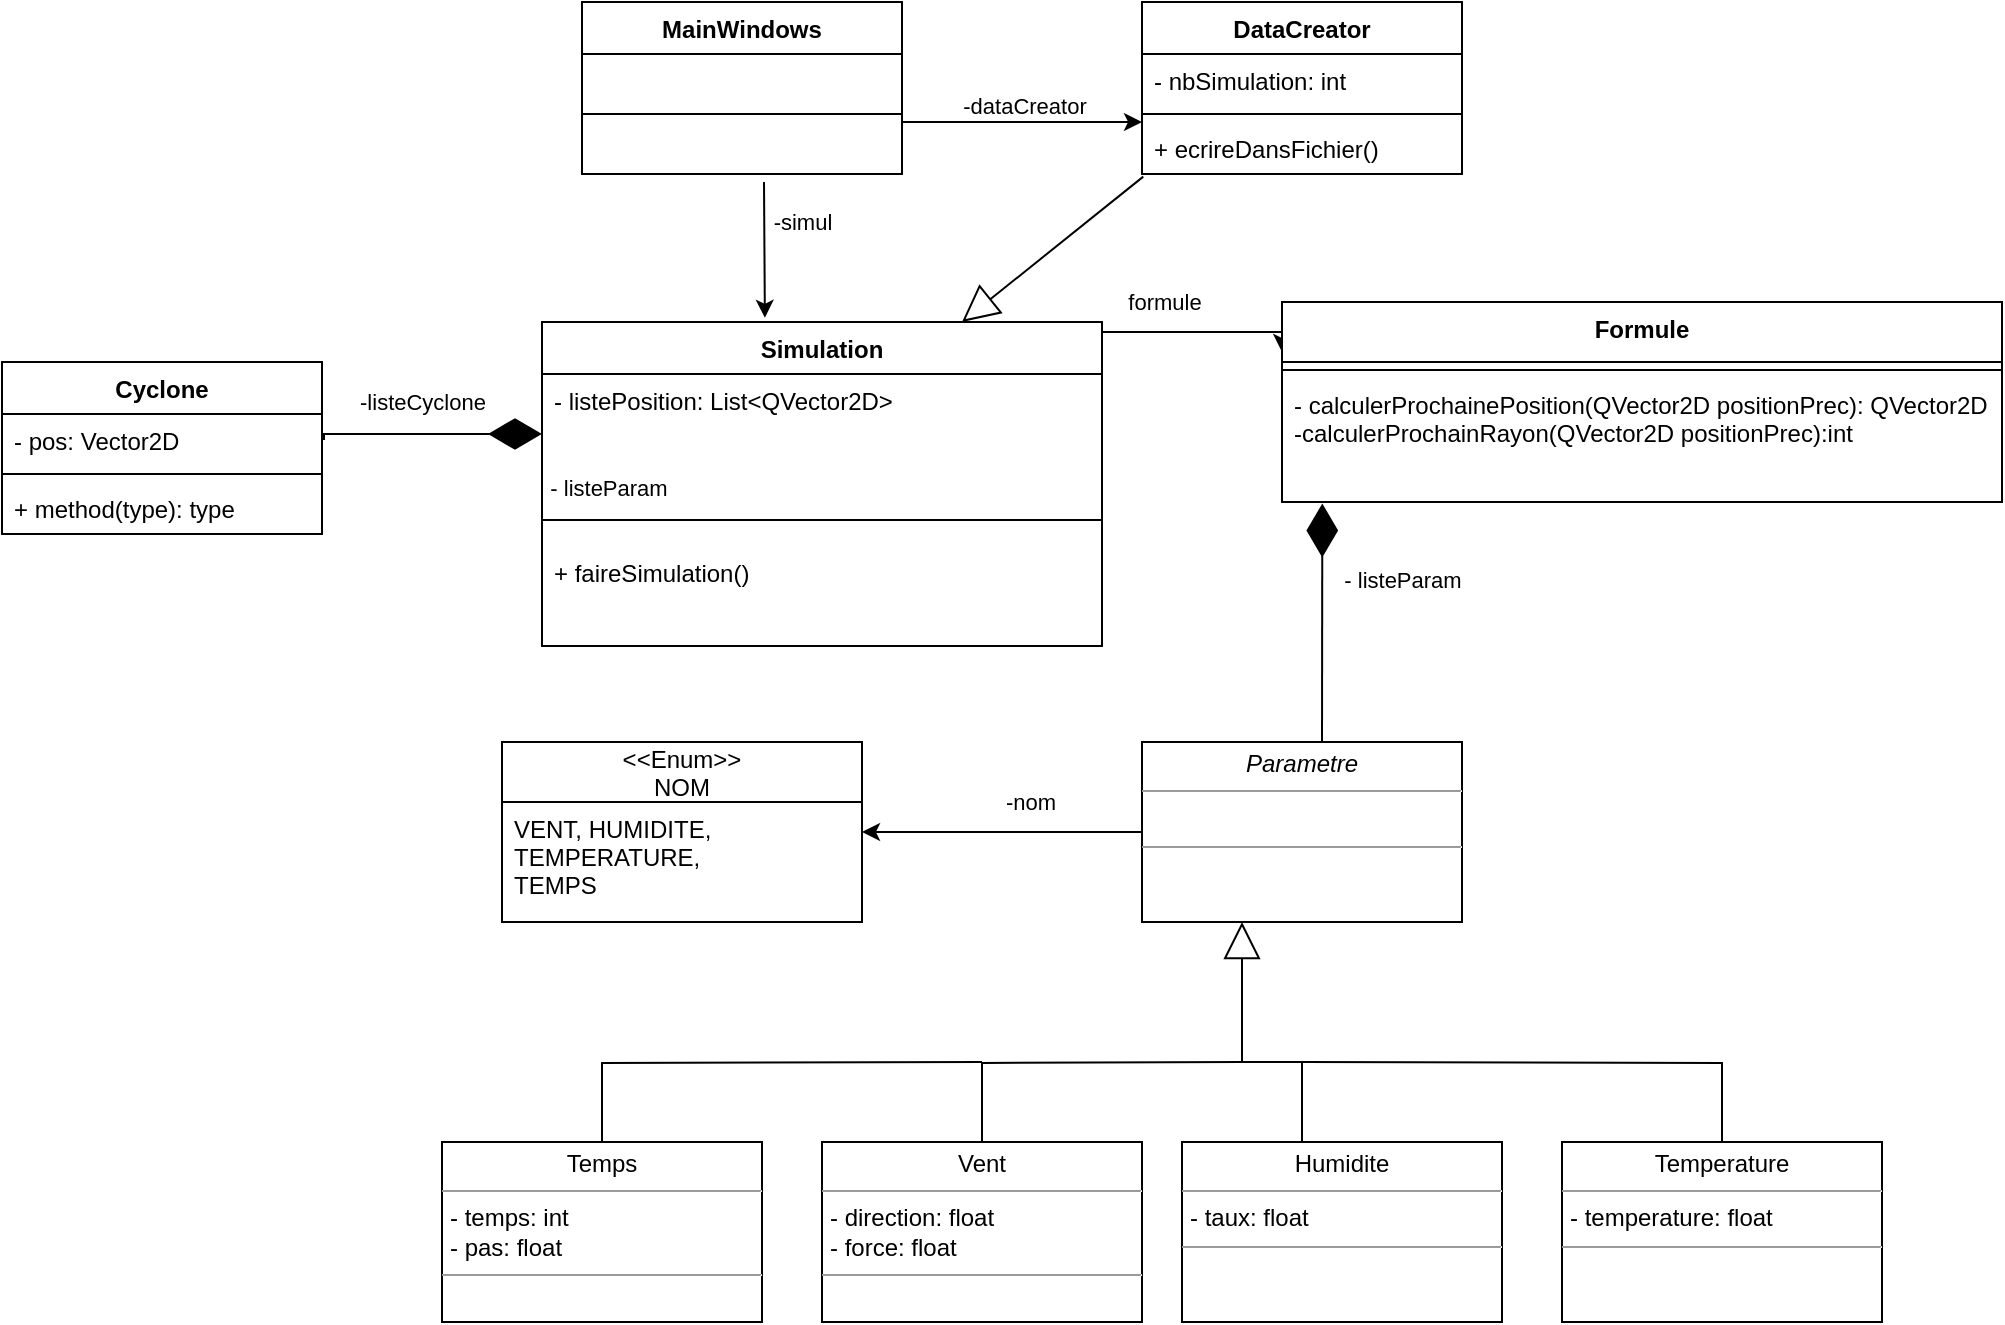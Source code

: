 <mxfile version="20.8.23" type="device"><diagram id="G_7VlnAhNPURTR28QczC" name="Page-1"><mxGraphModel dx="2062" dy="674" grid="1" gridSize="10" guides="1" tooltips="1" connect="1" arrows="1" fold="1" page="1" pageScale="1" pageWidth="827" pageHeight="1169" math="0" shadow="0"><root><mxCell id="0"/><mxCell id="1" parent="0"/><mxCell id="0-CMcTpG4aIMJzxQfGR8-29" style="edgeStyle=orthogonalEdgeStyle;rounded=0;orthogonalLoop=1;jettySize=auto;html=1;exitX=1;exitY=0;exitDx=0;exitDy=0;entryX=0;entryY=0.25;entryDx=0;entryDy=0;" parent="1" source="Si44HjnB7sNMHuU8wMqy-1" target="Si44HjnB7sNMHuU8wMqy-10" edge="1"><mxGeometry relative="1" as="geometry"><Array as="points"><mxPoint x="340" y="175"/></Array></mxGeometry></mxCell><mxCell id="0-CMcTpG4aIMJzxQfGR8-30" value="formule" style="edgeLabel;html=1;align=center;verticalAlign=middle;resizable=0;points=[];" parent="0-CMcTpG4aIMJzxQfGR8-29" vertex="1" connectable="0"><mxGeometry x="-0.366" y="3" relative="1" as="geometry"><mxPoint x="2" y="-12" as="offset"/></mxGeometry></mxCell><mxCell id="Si44HjnB7sNMHuU8wMqy-1" value="Simulation" style="swimlane;fontStyle=1;align=center;verticalAlign=top;childLayout=stackLayout;horizontal=1;startSize=26;horizontalStack=0;resizeParent=1;resizeParentMax=0;resizeLast=0;collapsible=1;marginBottom=0;" parent="1" vertex="1"><mxGeometry x="60" y="170" width="280" height="162" as="geometry"/></mxCell><mxCell id="0-CMcTpG4aIMJzxQfGR8-22" value="- listePosition: List&lt;QVector2D&gt;" style="text;strokeColor=none;fillColor=none;align=left;verticalAlign=top;spacingLeft=4;spacingRight=4;overflow=hidden;rotatable=0;points=[[0,0.5],[1,0.5]];portConstraint=eastwest;" parent="Si44HjnB7sNMHuU8wMqy-1" vertex="1"><mxGeometry y="26" width="280" height="60" as="geometry"/></mxCell><mxCell id="Si44HjnB7sNMHuU8wMqy-3" value="" style="line;strokeWidth=1;fillColor=none;align=left;verticalAlign=middle;spacingTop=-1;spacingLeft=3;spacingRight=3;rotatable=0;labelPosition=right;points=[];portConstraint=eastwest;" parent="Si44HjnB7sNMHuU8wMqy-1" vertex="1"><mxGeometry y="86" width="280" height="26" as="geometry"/></mxCell><mxCell id="Si44HjnB7sNMHuU8wMqy-4" value="+ faireSimulation()" style="text;strokeColor=none;fillColor=none;align=left;verticalAlign=top;spacingLeft=4;spacingRight=4;overflow=hidden;rotatable=0;points=[[0,0.5],[1,0.5]];portConstraint=eastwest;" parent="Si44HjnB7sNMHuU8wMqy-1" vertex="1"><mxGeometry y="112" width="280" height="50" as="geometry"/></mxCell><mxCell id="Si44HjnB7sNMHuU8wMqy-5" value="MainWindows" style="swimlane;fontStyle=1;align=center;verticalAlign=top;childLayout=stackLayout;horizontal=1;startSize=26;horizontalStack=0;resizeParent=1;resizeParentMax=0;resizeLast=0;collapsible=1;marginBottom=0;" parent="1" vertex="1"><mxGeometry x="80" y="10" width="160" height="86" as="geometry"/></mxCell><mxCell id="Si44HjnB7sNMHuU8wMqy-6" value=" " style="text;strokeColor=none;fillColor=none;align=left;verticalAlign=top;spacingLeft=4;spacingRight=4;overflow=hidden;rotatable=0;points=[[0,0.5],[1,0.5]];portConstraint=eastwest;" parent="Si44HjnB7sNMHuU8wMqy-5" vertex="1"><mxGeometry y="26" width="160" height="26" as="geometry"/></mxCell><mxCell id="Si44HjnB7sNMHuU8wMqy-7" value="" style="line;strokeWidth=1;fillColor=none;align=left;verticalAlign=middle;spacingTop=-1;spacingLeft=3;spacingRight=3;rotatable=0;labelPosition=right;points=[];portConstraint=eastwest;" parent="Si44HjnB7sNMHuU8wMqy-5" vertex="1"><mxGeometry y="52" width="160" height="8" as="geometry"/></mxCell><mxCell id="Si44HjnB7sNMHuU8wMqy-8" value=" " style="text;strokeColor=none;fillColor=none;align=left;verticalAlign=top;spacingLeft=4;spacingRight=4;overflow=hidden;rotatable=0;points=[[0,0.5],[1,0.5]];portConstraint=eastwest;" parent="Si44HjnB7sNMHuU8wMqy-5" vertex="1"><mxGeometry y="60" width="160" height="26" as="geometry"/></mxCell><mxCell id="Si44HjnB7sNMHuU8wMqy-10" value="Formule" style="swimlane;fontStyle=1;align=center;verticalAlign=top;childLayout=stackLayout;horizontal=1;startSize=30;horizontalStack=0;resizeParent=1;resizeParentMax=0;resizeLast=0;collapsible=1;marginBottom=0;" parent="1" vertex="1"><mxGeometry x="430" y="160" width="360" height="100" as="geometry"/></mxCell><mxCell id="Si44HjnB7sNMHuU8wMqy-12" value="" style="line;strokeWidth=1;fillColor=none;align=left;verticalAlign=middle;spacingTop=-1;spacingLeft=3;spacingRight=3;rotatable=0;labelPosition=right;points=[];portConstraint=eastwest;" parent="Si44HjnB7sNMHuU8wMqy-10" vertex="1"><mxGeometry y="30" width="360" height="8" as="geometry"/></mxCell><mxCell id="Si44HjnB7sNMHuU8wMqy-13" value="- calculerProchainePosition(QVector2D positionPrec): QVector2D&#10;-calculerProchainRayon(QVector2D positionPrec):int" style="text;strokeColor=none;fillColor=none;align=left;verticalAlign=top;spacingLeft=4;spacingRight=4;overflow=hidden;rotatable=0;points=[[0,0.5],[1,0.5]];portConstraint=eastwest;" parent="Si44HjnB7sNMHuU8wMqy-10" vertex="1"><mxGeometry y="38" width="360" height="62" as="geometry"/></mxCell><mxCell id="Si44HjnB7sNMHuU8wMqy-25" value="&#10;&lt;&lt;Enum&gt;&gt;&#10;NOM&#10;" style="swimlane;fontStyle=0;childLayout=stackLayout;horizontal=1;startSize=30;fillColor=none;horizontalStack=0;resizeParent=1;resizeParentMax=0;resizeLast=0;collapsible=1;marginBottom=0;" parent="1" vertex="1"><mxGeometry x="40" y="380" width="180" height="90" as="geometry"/></mxCell><mxCell id="Si44HjnB7sNMHuU8wMqy-26" value="VENT, HUMIDITE, &#10;TEMPERATURE, &#10;TEMPS" style="text;strokeColor=none;fillColor=none;align=left;verticalAlign=top;spacingLeft=4;spacingRight=4;overflow=hidden;rotatable=0;points=[[0,0.5],[1,0.5]];portConstraint=eastwest;" parent="Si44HjnB7sNMHuU8wMqy-25" vertex="1"><mxGeometry y="30" width="180" height="60" as="geometry"/></mxCell><mxCell id="0-CMcTpG4aIMJzxQfGR8-5" style="edgeStyle=orthogonalEdgeStyle;rounded=0;orthogonalLoop=1;jettySize=auto;html=1;entryX=1;entryY=0.25;entryDx=0;entryDy=0;entryPerimeter=0;" parent="1" source="WVsy3_tJnSRJai4VFBU2-1" target="Si44HjnB7sNMHuU8wMqy-26" edge="1"><mxGeometry relative="1" as="geometry"/></mxCell><mxCell id="0-CMcTpG4aIMJzxQfGR8-6" value="-nom" style="edgeLabel;html=1;align=center;verticalAlign=middle;resizable=0;points=[];" parent="0-CMcTpG4aIMJzxQfGR8-5" vertex="1" connectable="0"><mxGeometry x="-0.227" y="-4" relative="1" as="geometry"><mxPoint x="-2" y="-11" as="offset"/></mxGeometry></mxCell><mxCell id="WVsy3_tJnSRJai4VFBU2-1" value="&lt;p style=&quot;margin:0px;margin-top:4px;text-align:center;&quot;&gt;&lt;i&gt;Parametre&lt;/i&gt;&lt;/p&gt;&lt;hr size=&quot;1&quot;&gt;&lt;p style=&quot;margin:0px;margin-left:4px;&quot;&gt;&lt;br&gt;&lt;/p&gt;&lt;hr size=&quot;1&quot;&gt;&lt;p style=&quot;margin:0px;margin-left:4px;&quot;&gt;&lt;br&gt;&lt;/p&gt;" style="verticalAlign=top;align=left;overflow=fill;fontSize=12;fontFamily=Helvetica;html=1;" parent="1" vertex="1"><mxGeometry x="360" y="380" width="160" height="90" as="geometry"/></mxCell><mxCell id="0-CMcTpG4aIMJzxQfGR8-1" value="&lt;p style=&quot;margin:0px;margin-top:4px;text-align:center;&quot;&gt;Vent&lt;/p&gt;&lt;hr size=&quot;1&quot;&gt;&lt;p style=&quot;margin:0px;margin-left:4px;&quot;&gt;- direction: float&lt;/p&gt;&lt;p style=&quot;margin:0px;margin-left:4px;&quot;&gt;- force: float&lt;/p&gt;&lt;hr size=&quot;1&quot;&gt;&lt;p style=&quot;margin:0px;margin-left:4px;&quot;&gt;&lt;br&gt;&lt;/p&gt;" style="verticalAlign=top;align=left;overflow=fill;fontSize=12;fontFamily=Helvetica;html=1;" parent="1" vertex="1"><mxGeometry x="200" y="580" width="160" height="90" as="geometry"/></mxCell><mxCell id="0-CMcTpG4aIMJzxQfGR8-7" value="&lt;p style=&quot;margin:0px;margin-top:4px;text-align:center;&quot;&gt;Humidite&lt;/p&gt;&lt;hr size=&quot;1&quot;&gt;&lt;p style=&quot;margin:0px;margin-left:4px;&quot;&gt;- taux: float&lt;/p&gt;&lt;hr size=&quot;1&quot;&gt;&lt;p style=&quot;margin:0px;margin-left:4px;&quot;&gt;&lt;br&gt;&lt;/p&gt;" style="verticalAlign=top;align=left;overflow=fill;fontSize=12;fontFamily=Helvetica;html=1;" parent="1" vertex="1"><mxGeometry x="380" y="580" width="160" height="90" as="geometry"/></mxCell><mxCell id="0-CMcTpG4aIMJzxQfGR8-8" value="&lt;p style=&quot;margin:0px;margin-top:4px;text-align:center;&quot;&gt;Temperature&lt;/p&gt;&lt;hr size=&quot;1&quot;&gt;&lt;p style=&quot;margin:0px;margin-left:4px;&quot;&gt;- temperature: float&lt;/p&gt;&lt;hr size=&quot;1&quot;&gt;&lt;p style=&quot;margin:0px;margin-left:4px;&quot;&gt;&lt;br&gt;&lt;/p&gt;" style="verticalAlign=top;align=left;overflow=fill;fontSize=12;fontFamily=Helvetica;html=1;" parent="1" vertex="1"><mxGeometry x="570" y="580" width="160" height="90" as="geometry"/></mxCell><mxCell id="0-CMcTpG4aIMJzxQfGR8-10" value="" style="endArrow=block;endSize=16;endFill=0;html=1;rounded=0;edgeStyle=orthogonalEdgeStyle;" parent="1" target="WVsy3_tJnSRJai4VFBU2-1" edge="1"><mxGeometry width="160" relative="1" as="geometry"><mxPoint x="440" y="580" as="sourcePoint"/><mxPoint x="380" y="520" as="targetPoint"/><Array as="points"><mxPoint x="440" y="540"/><mxPoint x="410" y="540"/></Array></mxGeometry></mxCell><mxCell id="0-CMcTpG4aIMJzxQfGR8-16" value="&lt;p style=&quot;margin:0px;margin-top:4px;text-align:center;&quot;&gt;Temps&lt;/p&gt;&lt;hr size=&quot;1&quot;&gt;&lt;p style=&quot;margin:0px;margin-left:4px;&quot;&gt;- temps: int&lt;/p&gt;&lt;p style=&quot;margin:0px;margin-left:4px;&quot;&gt;- pas: float&lt;/p&gt;&lt;hr size=&quot;1&quot;&gt;&lt;p style=&quot;margin:0px;margin-left:4px;&quot;&gt;&lt;br&gt;&lt;/p&gt;" style="verticalAlign=top;align=left;overflow=fill;fontSize=12;fontFamily=Helvetica;html=1;" parent="1" vertex="1"><mxGeometry x="10" y="580" width="160" height="90" as="geometry"/></mxCell><mxCell id="0-CMcTpG4aIMJzxQfGR8-18" value="" style="endArrow=none;html=1;rounded=0;entryX=0.5;entryY=0;entryDx=0;entryDy=0;edgeStyle=orthogonalEdgeStyle;" parent="1" target="0-CMcTpG4aIMJzxQfGR8-8" edge="1"><mxGeometry width="50" height="50" relative="1" as="geometry"><mxPoint x="440" y="540" as="sourcePoint"/><mxPoint x="520" y="670" as="targetPoint"/></mxGeometry></mxCell><mxCell id="0-CMcTpG4aIMJzxQfGR8-19" value="" style="endArrow=none;html=1;rounded=0;entryX=0.5;entryY=0;entryDx=0;entryDy=0;edgeStyle=orthogonalEdgeStyle;" parent="1" target="0-CMcTpG4aIMJzxQfGR8-1" edge="1"><mxGeometry width="50" height="50" relative="1" as="geometry"><mxPoint x="410" y="540" as="sourcePoint"/><mxPoint x="350" y="570" as="targetPoint"/></mxGeometry></mxCell><mxCell id="0-CMcTpG4aIMJzxQfGR8-20" value="" style="endArrow=none;html=1;rounded=0;entryX=0.5;entryY=0;entryDx=0;entryDy=0;edgeStyle=orthogonalEdgeStyle;" parent="1" target="0-CMcTpG4aIMJzxQfGR8-16" edge="1"><mxGeometry width="50" height="50" relative="1" as="geometry"><mxPoint x="280" y="540" as="sourcePoint"/><mxPoint x="230" y="570" as="targetPoint"/></mxGeometry></mxCell><mxCell id="VexPl8KVEqu5atjtszNb-1" value="DataCreator" style="swimlane;fontStyle=1;align=center;verticalAlign=top;childLayout=stackLayout;horizontal=1;startSize=26;horizontalStack=0;resizeParent=1;resizeParentMax=0;resizeLast=0;collapsible=1;marginBottom=0;" parent="1" vertex="1"><mxGeometry x="360" y="10" width="160" height="86" as="geometry"/></mxCell><mxCell id="VexPl8KVEqu5atjtszNb-2" value="- nbSimulation: int" style="text;strokeColor=none;fillColor=none;align=left;verticalAlign=top;spacingLeft=4;spacingRight=4;overflow=hidden;rotatable=0;points=[[0,0.5],[1,0.5]];portConstraint=eastwest;" parent="VexPl8KVEqu5atjtszNb-1" vertex="1"><mxGeometry y="26" width="160" height="26" as="geometry"/></mxCell><mxCell id="VexPl8KVEqu5atjtszNb-3" value="" style="line;strokeWidth=1;fillColor=none;align=left;verticalAlign=middle;spacingTop=-1;spacingLeft=3;spacingRight=3;rotatable=0;labelPosition=right;points=[];portConstraint=eastwest;" parent="VexPl8KVEqu5atjtszNb-1" vertex="1"><mxGeometry y="52" width="160" height="8" as="geometry"/></mxCell><mxCell id="VexPl8KVEqu5atjtszNb-4" value="+ ecrireDansFichier()" style="text;strokeColor=none;fillColor=none;align=left;verticalAlign=top;spacingLeft=4;spacingRight=4;overflow=hidden;rotatable=0;points=[[0,0.5],[1,0.5]];portConstraint=eastwest;" parent="VexPl8KVEqu5atjtszNb-1" vertex="1"><mxGeometry y="60" width="160" height="26" as="geometry"/></mxCell><mxCell id="HIr7wvI51av3iaWqPltl-1" value="Cyclone" style="swimlane;fontStyle=1;align=center;verticalAlign=top;childLayout=stackLayout;horizontal=1;startSize=26;horizontalStack=0;resizeParent=1;resizeParentMax=0;resizeLast=0;collapsible=1;marginBottom=0;" vertex="1" parent="1"><mxGeometry x="-210" y="190" width="160" height="86" as="geometry"/></mxCell><mxCell id="HIr7wvI51av3iaWqPltl-2" value="- pos: Vector2D" style="text;strokeColor=none;fillColor=none;align=left;verticalAlign=top;spacingLeft=4;spacingRight=4;overflow=hidden;rotatable=0;points=[[0,0.5],[1,0.5]];portConstraint=eastwest;" vertex="1" parent="HIr7wvI51av3iaWqPltl-1"><mxGeometry y="26" width="160" height="26" as="geometry"/></mxCell><mxCell id="HIr7wvI51av3iaWqPltl-3" value="" style="line;strokeWidth=1;fillColor=none;align=left;verticalAlign=middle;spacingTop=-1;spacingLeft=3;spacingRight=3;rotatable=0;labelPosition=right;points=[];portConstraint=eastwest;" vertex="1" parent="HIr7wvI51av3iaWqPltl-1"><mxGeometry y="52" width="160" height="8" as="geometry"/></mxCell><mxCell id="HIr7wvI51av3iaWqPltl-4" value="+ method(type): type" style="text;strokeColor=none;fillColor=none;align=left;verticalAlign=top;spacingLeft=4;spacingRight=4;overflow=hidden;rotatable=0;points=[[0,0.5],[1,0.5]];portConstraint=eastwest;" vertex="1" parent="HIr7wvI51av3iaWqPltl-1"><mxGeometry y="60" width="160" height="26" as="geometry"/></mxCell><mxCell id="HIr7wvI51av3iaWqPltl-5" value="" style="endArrow=diamondThin;endFill=1;endSize=24;html=1;rounded=0;entryX=0.056;entryY=1.012;entryDx=0;entryDy=0;edgeStyle=orthogonalEdgeStyle;entryPerimeter=0;" edge="1" parent="1" target="Si44HjnB7sNMHuU8wMqy-13"><mxGeometry width="160" relative="1" as="geometry"><mxPoint x="450" y="380" as="sourcePoint"/><mxPoint x="350" y="261" as="targetPoint"/><Array as="points"><mxPoint x="450" y="380"/></Array></mxGeometry></mxCell><mxCell id="HIr7wvI51av3iaWqPltl-6" value="- listeParam" style="edgeLabel;html=1;align=center;verticalAlign=middle;resizable=0;points=[];" vertex="1" connectable="0" parent="HIr7wvI51av3iaWqPltl-5"><mxGeometry x="0.841" y="2" relative="1" as="geometry"><mxPoint x="42" y="29" as="offset"/></mxGeometry></mxCell><mxCell id="HIr7wvI51av3iaWqPltl-8" value="" style="endArrow=block;endSize=16;endFill=0;html=1;rounded=0;entryX=0.75;entryY=0;entryDx=0;entryDy=0;exitX=0.004;exitY=1.05;exitDx=0;exitDy=0;exitPerimeter=0;" edge="1" parent="1" source="VexPl8KVEqu5atjtszNb-4" target="Si44HjnB7sNMHuU8wMqy-1"><mxGeometry width="160" relative="1" as="geometry"><mxPoint x="350" y="-50" as="sourcePoint"/><mxPoint x="320" y="-160" as="targetPoint"/></mxGeometry></mxCell><mxCell id="HIr7wvI51av3iaWqPltl-10" style="edgeStyle=orthogonalEdgeStyle;rounded=0;orthogonalLoop=1;jettySize=auto;html=1;entryX=0.398;entryY=-0.013;entryDx=0;entryDy=0;entryPerimeter=0;" edge="1" parent="1" target="Si44HjnB7sNMHuU8wMqy-1"><mxGeometry relative="1" as="geometry"><mxPoint x="171" y="100" as="sourcePoint"/><mxPoint x="170" y="150" as="targetPoint"/><Array as="points"><mxPoint x="171" y="100"/></Array></mxGeometry></mxCell><mxCell id="HIr7wvI51av3iaWqPltl-11" value="-simul" style="edgeLabel;html=1;align=center;verticalAlign=middle;resizable=0;points=[];" vertex="1" connectable="0" parent="HIr7wvI51av3iaWqPltl-10"><mxGeometry x="-0.227" y="-4" relative="1" as="geometry"><mxPoint x="23" y="-6" as="offset"/></mxGeometry></mxCell><mxCell id="HIr7wvI51av3iaWqPltl-12" style="edgeStyle=orthogonalEdgeStyle;rounded=0;orthogonalLoop=1;jettySize=auto;html=1;" edge="1" parent="1"><mxGeometry relative="1" as="geometry"><mxPoint x="240" y="70" as="sourcePoint"/><mxPoint x="360" y="70" as="targetPoint"/><Array as="points"><mxPoint x="240" y="70"/><mxPoint x="360" y="70"/></Array></mxGeometry></mxCell><mxCell id="HIr7wvI51av3iaWqPltl-13" value="-dataCreator" style="edgeLabel;html=1;align=center;verticalAlign=middle;resizable=0;points=[];" vertex="1" connectable="0" parent="HIr7wvI51av3iaWqPltl-12"><mxGeometry x="-0.227" y="-4" relative="1" as="geometry"><mxPoint x="14" y="-12" as="offset"/></mxGeometry></mxCell><mxCell id="HIr7wvI51av3iaWqPltl-14" value="" style="endArrow=diamondThin;endFill=1;endSize=24;html=1;rounded=0;entryX=0;entryY=0.5;entryDx=0;entryDy=0;edgeStyle=orthogonalEdgeStyle;" edge="1" parent="1" target="0-CMcTpG4aIMJzxQfGR8-22"><mxGeometry width="160" relative="1" as="geometry"><mxPoint x="-49" y="229" as="sourcePoint"/><mxPoint x="460" y="271" as="targetPoint"/><Array as="points"><mxPoint x="-49" y="226"/></Array></mxGeometry></mxCell><mxCell id="HIr7wvI51av3iaWqPltl-15" value="- listeParam" style="edgeLabel;html=1;align=center;verticalAlign=middle;resizable=0;points=[];" vertex="1" connectable="0" parent="HIr7wvI51av3iaWqPltl-14"><mxGeometry x="0.841" y="2" relative="1" as="geometry"><mxPoint x="42" y="29" as="offset"/></mxGeometry></mxCell><mxCell id="HIr7wvI51av3iaWqPltl-16" value="-listeCyclone" style="edgeLabel;html=1;align=center;verticalAlign=middle;resizable=0;points=[];" vertex="1" connectable="0" parent="HIr7wvI51av3iaWqPltl-14"><mxGeometry x="0.271" y="1" relative="1" as="geometry"><mxPoint x="-19" y="-15" as="offset"/></mxGeometry></mxCell></root></mxGraphModel></diagram></mxfile>